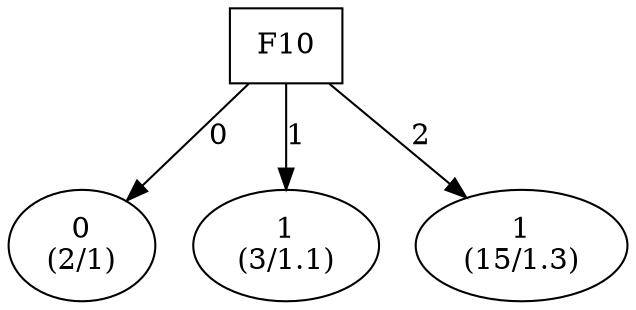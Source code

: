 digraph YaDT {
n0 [ shape=box, label="F10\n"]
n0 -> n1 [label="0"]
n1 [ shape=ellipse, label="0\n(2/1)"]
n0 -> n2 [label="1"]
n2 [ shape=ellipse, label="1\n(3/1.1)"]
n0 -> n3 [label="2"]
n3 [ shape=ellipse, label="1\n(15/1.3)"]
}
